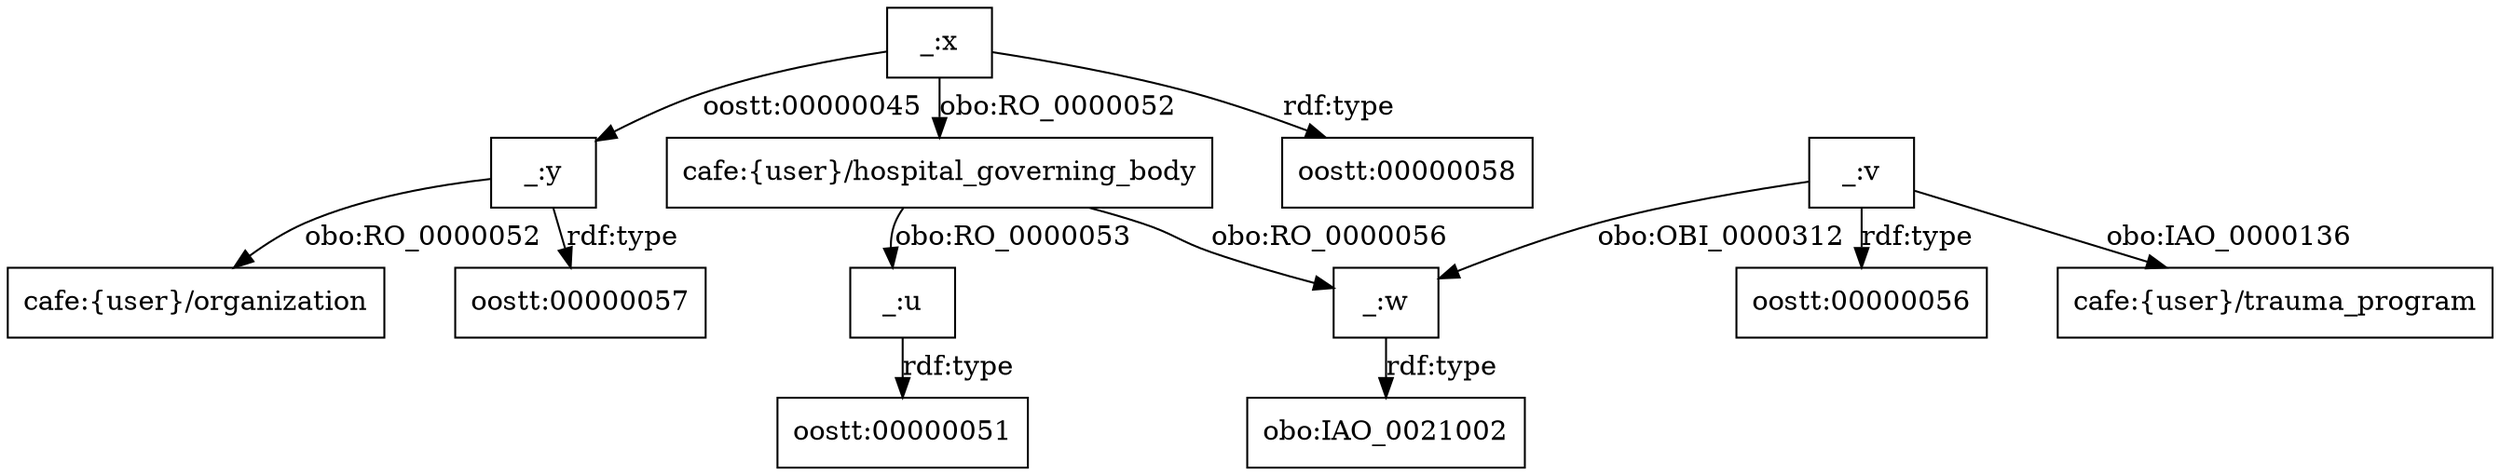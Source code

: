 digraph g { node [shape=rectangle];
graph [splines=true, nodesep=.5, ranksep=0, overlap=false];
"_:y" -> "cafe:{user}/organization" [label="obo:RO_0000052"]
"_:y" -> "oostt:00000057" [label="rdf:type"]
"_:x" -> "_:y" [label="oostt:00000045"]
"_:x" -> "cafe:{user}/hospital_governing_body" [label="obo:RO_0000052"]
"_:x" -> "oostt:00000058" [label="rdf:type"]
"cafe:{user}/hospital_governing_body" -> "_:u" [label="obo:RO_0000053"]
"_:u" -> "oostt:00000051" [label="rdf:type"]
"cafe:{user}/hospital_governing_body" -> "_:w" [label="obo:RO_0000056"]
"_:w" -> "obo:IAO_0021002" [label="rdf:type"]
"_:v" -> "_:w" [label="obo:OBI_0000312"]
"_:v" -> "oostt:00000056" [label="rdf:type"]
"_:v" -> "cafe:{user}/trauma_program" [label="obo:IAO_0000136"]
}